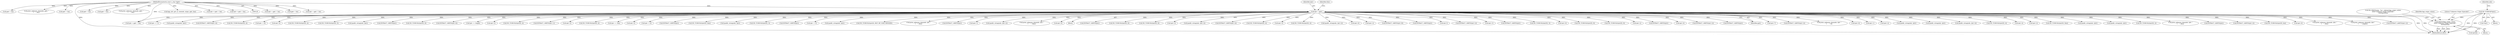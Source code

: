 digraph "0_tcpdump_13d52e9c0e7caf7e6325b0051bc90a49968be67f@array" {
"1000170" [label="(Call,tok2str(bgp_origin_values,\n\t\t\t\t\t\t\"Unknown Origin Typecode\",\n\t\t\t\t\t\ttptr[0]))"];
"1000142" [label="(Call,tptr = pptr)"];
"1000128" [label="(MethodParameterIn,const u_char *pptr)"];
"1000162" [label="(Call,ND_TCHECK(*tptr))"];
"1002554" [label="(Call,ipaddr_string(ndo, tptr))"];
"1001641" [label="(Call,tptr = pptr + len)"];
"1000598" [label="(Call,ipaddr_string(ndo, tptr))"];
"1002169" [label="(Call,ND_TCHECK2(tptr[0], 2))"];
"1000682" [label="(Call,print_unknown_data(ndo, tptr, \"\n\t    \", tlen))"];
"1002866" [label="(Call,EXTRACT_32BITS(tptr))"];
"1002274" [label="(Call,EXTRACT_32BITS(tptr+2))"];
"1000385" [label="(Call,ND_TCHECK2(tptr[0], len))"];
"1000165" [label="(Call,ND_PRINT((ndo, \"%s\", tok2str(bgp_origin_values,\n\t\t\t\t\t\t\"Unknown Origin Typecode\",\n\t\t\t\t\t\ttptr[0]))))"];
"1002326" [label="(Call,tptr+6)"];
"1001633" [label="(Call,print_unknown_data(ndo, tptr, \"\n\t    \", tlen))"];
"1002653" [label="(Call,print_unknown_data(ndo, tptr,\"\n\t      \", length))"];
"1002139" [label="(Call,pptr + len)"];
"1002449" [label="(Call,EXTRACT_24BITS(tptr+2))"];
"1002603" [label="(Call,tptr += 3)"];
"1000567" [label="(Call,ipaddr_string(ndo, tptr))"];
"1002375" [label="(Call,EXTRACT_16BITS(tptr+4))"];
"1000486" [label="(Call,ND_TCHECK2(tptr[0], 4))"];
"1002137" [label="(Call,tptr = pptr + len)"];
"1002405" [label="(Call,tptr +=8)"];
"1000208" [label="(Call,pptr + len)"];
"1000173" [label="(Call,tptr[0])"];
"1002223" [label="(Call,tptr+4)"];
"1002666" [label="(Call,ND_TCHECK2(tptr[0], 4))"];
"1002413" [label="(Call,ND_TCHECK2(tptr[0], 5))"];
"1000162" [label="(Call,ND_TCHECK(*tptr))"];
"1002476" [label="(Call,ipaddr_string(ndo, tptr))"];
"1001665" [label="(Call,EXTRACT_16BITS(tptr))"];
"1000445" [label="(Call,ND_TCHECK2(tptr[0], 8))"];
"1002242" [label="(Call,EXTRACT_16BITS(tptr+6))"];
"1002658" [label="(Call,tptr += length)"];
"1002450" [label="(Call,tptr+2)"];
"1000587" [label="(Call,ND_TCHECK2(tptr[0], 4))"];
"1002599" [label="(Call,EXTRACT_16BITS(tptr+1))"];
"1002387" [label="(Call,tptr+2)"];
"1000321" [label="(Call,ND_TCHECK2(tptr[0], 4))"];
"1001115" [label="(Call,tptr += tlen)"];
"1002261" [label="(Call,tptr+2)"];
"1000542" [label="(Call,tptr +=4)"];
"1002686" [label="(Call,EXTRACT_32BITS(tptr))"];
"1001091" [label="(Call,ND_TCHECK2(tptr[0], tlen))"];
"1002497" [label="(Call,ipaddr_string(ndo, tptr))"];
"1002588" [label="(Call,ND_TCHECK2(tptr[0], 3))"];
"1000167" [label="(Identifier,ndo)"];
"1000461" [label="(Call,EXTRACT_32BITS(tptr))"];
"1002454" [label="(Call,tptr +=5)"];
"1002534" [label="(Call,ipaddr_string(ndo, tptr))"];
"1001658" [label="(Call,ND_TCHECK2(tptr[0], BGP_MP_NLRI_MINSIZE))"];
"1002927" [label="(Call,print_unknown_data(ndo, pptr, \"\n\t    \", len))"];
"1001110" [label="(Call,print_unknown_data(ndo, tptr, \"\n\t    \", tlen))"];
"1000161" [label="(Block,)"];
"1000622" [label="(Call,EXTRACT_16BITS(tptr))"];
"1001711" [label="(Call,pptr + len)"];
"1000170" [label="(Call,tok2str(bgp_origin_values,\n\t\t\t\t\t\t\"Unknown Origin Typecode\",\n\t\t\t\t\t\ttptr[0]))"];
"1002600" [label="(Call,tptr+1)"];
"1002316" [label="(Call,ipaddr_string(ndo, tptr+2))"];
"1000171" [label="(Identifier,bgp_origin_values)"];
"1002570" [label="(Call,print_unknown_data(ndo, tptr, \"\n\t      \", tlen))"];
"1002218" [label="(Call,tptr+4)"];
"1000130" [label="(Block,)"];
"1000493" [label="(Call,EXTRACT_32BITS(tptr))"];
"1002523" [label="(Call,ND_TCHECK2(tptr[0], 8))"];
"1002937" [label="(MethodReturn,RET)"];
"1002465" [label="(Call,ND_TCHECK2(tptr[0], 8))"];
"1002367" [label="(Call,tptr+2)"];
"1002302" [label="(Call,ipaddr_string(ndo, tptr+2))"];
"1002217" [label="(Call,EXTRACT_32BITS(tptr+4))"];
"1001643" [label="(Call,pptr + len)"];
"1000347" [label="(Call,ND_TCHECK2(tptr[0], 4))"];
"1000143" [label="(Identifier,tptr)"];
"1002239" [label="(Call,tptr+2)"];
"1000146" [label="(Identifier,tlen)"];
"1002507" [label="(Call,ND_TCHECK2(tptr[0], 4))"];
"1002237" [label="(Call,ipaddr_string(ndo, tptr+2))"];
"1001187" [label="(Call,pptr + len)"];
"1002343" [label="(Call,tptr+6)"];
"1002304" [label="(Call,tptr+2)"];
"1002264" [label="(Call,EXTRACT_16BITS(tptr+6))"];
"1000142" [label="(Call,tptr = pptr)"];
"1002176" [label="(Call,EXTRACT_16BITS(tptr))"];
"1002908" [label="(Call,print_unknown_data(ndo, pptr, \"\n\t    \", len))"];
"1000163" [label="(Call,*tptr)"];
"1002109" [label="(Call,tptr-3)"];
"1002212" [label="(Call,EXTRACT_16BITS(tptr+2))"];
"1002372" [label="(Call,tptr+3)"];
"1000426" [label="(Call,EXTRACT_32BITS(tptr))"];
"1000615" [label="(Call,ND_TCHECK2(tptr[0], 3))"];
"1002243" [label="(Call,tptr+6)"];
"1002486" [label="(Call,ND_TCHECK2(tptr[0], 8))"];
"1002543" [label="(Call,ND_TCHECK2(tptr[0], 8))"];
"1002318" [label="(Call,tptr+2)"];
"1000406" [label="(Call,EXTRACT_16BITS(tptr))"];
"1000128" [label="(MethodParameterIn,const u_char *pptr)"];
"1000206" [label="(Call,tptr < pptr + len)"];
"1002349" [label="(Call,tptr+6)"];
"1002386" [label="(Call,EXTRACT_16BITS(tptr+2))"];
"1000172" [label="(Literal,\"Unknown Origin Typecode\")"];
"1000357" [label="(Call,EXTRACT_32BITS(tptr))"];
"1000144" [label="(Identifier,pptr)"];
"1000200" [label="(Call,bgp_attr_get_as_size(ndo, atype, pptr, len))"];
"1002333" [label="(Call,tptr+7)"];
"1002260" [label="(Call,EXTRACT_32BITS(tptr+2))"];
"1002396" [label="(Call,print_unknown_data(ndo, tptr, \"\n\t      \", 8))"];
"1002265" [label="(Call,tptr+6)"];
"1002421" [label="(Call,tptr+1)"];
"1002275" [label="(Call,tptr+2)"];
"1000331" [label="(Call,ipaddr_string(ndo, tptr))"];
"1002517" [label="(Call,ipaddr_string(ndo, tptr))"];
"1001185" [label="(Call,tptr < pptr + len)"];
"1002221" [label="(Call,ipaddr_string(ndo, tptr+4))"];
"1001709" [label="(Call,tptr < pptr + len)"];
"1000168" [label="(Block,)"];
"1000557" [label="(Call,ND_TCHECK2(tptr[0], 4))"];
"1002376" [label="(Call,tptr+4)"];
"1002213" [label="(Call,tptr+2)"];
"1000663" [label="(Call,ND_TCHECK2(tptr[0], tlen))"];
"1000170" -> "1000168"  [label="AST: "];
"1000170" -> "1000173"  [label="CFG: "];
"1000171" -> "1000170"  [label="AST: "];
"1000172" -> "1000170"  [label="AST: "];
"1000173" -> "1000170"  [label="AST: "];
"1000165" -> "1000170"  [label="CFG: "];
"1000170" -> "1002937"  [label="DDG: "];
"1000170" -> "1002937"  [label="DDG: "];
"1000170" -> "1002937"  [label="DDG: "];
"1000142" -> "1000170"  [label="DDG: "];
"1000162" -> "1000170"  [label="DDG: "];
"1000142" -> "1000130"  [label="AST: "];
"1000142" -> "1000144"  [label="CFG: "];
"1000143" -> "1000142"  [label="AST: "];
"1000144" -> "1000142"  [label="AST: "];
"1000146" -> "1000142"  [label="CFG: "];
"1000142" -> "1002937"  [label="DDG: "];
"1000142" -> "1002937"  [label="DDG: "];
"1000128" -> "1000142"  [label="DDG: "];
"1000142" -> "1000206"  [label="DDG: "];
"1000142" -> "1000321"  [label="DDG: "];
"1000142" -> "1000331"  [label="DDG: "];
"1000142" -> "1000347"  [label="DDG: "];
"1000142" -> "1000357"  [label="DDG: "];
"1000142" -> "1000385"  [label="DDG: "];
"1000142" -> "1000406"  [label="DDG: "];
"1000142" -> "1000426"  [label="DDG: "];
"1000142" -> "1000445"  [label="DDG: "];
"1000142" -> "1000461"  [label="DDG: "];
"1000142" -> "1000486"  [label="DDG: "];
"1000142" -> "1000493"  [label="DDG: "];
"1000142" -> "1000542"  [label="DDG: "];
"1000142" -> "1000557"  [label="DDG: "];
"1000142" -> "1000567"  [label="DDG: "];
"1000142" -> "1000587"  [label="DDG: "];
"1000142" -> "1000598"  [label="DDG: "];
"1000142" -> "1000615"  [label="DDG: "];
"1000142" -> "1000622"  [label="DDG: "];
"1000142" -> "1000663"  [label="DDG: "];
"1000142" -> "1000682"  [label="DDG: "];
"1000142" -> "1001091"  [label="DDG: "];
"1000142" -> "1001110"  [label="DDG: "];
"1000142" -> "1001115"  [label="DDG: "];
"1000142" -> "1001633"  [label="DDG: "];
"1000142" -> "1001658"  [label="DDG: "];
"1000142" -> "1001665"  [label="DDG: "];
"1000142" -> "1002109"  [label="DDG: "];
"1000142" -> "1002169"  [label="DDG: "];
"1000142" -> "1002176"  [label="DDG: "];
"1000142" -> "1002212"  [label="DDG: "];
"1000142" -> "1002213"  [label="DDG: "];
"1000142" -> "1002217"  [label="DDG: "];
"1000142" -> "1002218"  [label="DDG: "];
"1000142" -> "1002221"  [label="DDG: "];
"1000142" -> "1002223"  [label="DDG: "];
"1000142" -> "1002237"  [label="DDG: "];
"1000142" -> "1002239"  [label="DDG: "];
"1000142" -> "1002242"  [label="DDG: "];
"1000142" -> "1002243"  [label="DDG: "];
"1000142" -> "1002260"  [label="DDG: "];
"1000142" -> "1002261"  [label="DDG: "];
"1000142" -> "1002264"  [label="DDG: "];
"1000142" -> "1002265"  [label="DDG: "];
"1000142" -> "1002274"  [label="DDG: "];
"1000142" -> "1002275"  [label="DDG: "];
"1000142" -> "1002302"  [label="DDG: "];
"1000142" -> "1002304"  [label="DDG: "];
"1000142" -> "1002316"  [label="DDG: "];
"1000142" -> "1002318"  [label="DDG: "];
"1000142" -> "1002326"  [label="DDG: "];
"1000142" -> "1002333"  [label="DDG: "];
"1000142" -> "1002343"  [label="DDG: "];
"1000142" -> "1002349"  [label="DDG: "];
"1000142" -> "1002367"  [label="DDG: "];
"1000142" -> "1002372"  [label="DDG: "];
"1000142" -> "1002375"  [label="DDG: "];
"1000142" -> "1002376"  [label="DDG: "];
"1000142" -> "1002386"  [label="DDG: "];
"1000142" -> "1002387"  [label="DDG: "];
"1000142" -> "1002396"  [label="DDG: "];
"1000142" -> "1002405"  [label="DDG: "];
"1000142" -> "1002413"  [label="DDG: "];
"1000142" -> "1002421"  [label="DDG: "];
"1000142" -> "1002449"  [label="DDG: "];
"1000142" -> "1002450"  [label="DDG: "];
"1000142" -> "1002454"  [label="DDG: "];
"1000142" -> "1002465"  [label="DDG: "];
"1000142" -> "1002476"  [label="DDG: "];
"1000142" -> "1002486"  [label="DDG: "];
"1000142" -> "1002497"  [label="DDG: "];
"1000142" -> "1002507"  [label="DDG: "];
"1000142" -> "1002517"  [label="DDG: "];
"1000142" -> "1002523"  [label="DDG: "];
"1000142" -> "1002534"  [label="DDG: "];
"1000142" -> "1002543"  [label="DDG: "];
"1000142" -> "1002554"  [label="DDG: "];
"1000142" -> "1002570"  [label="DDG: "];
"1000142" -> "1002588"  [label="DDG: "];
"1000142" -> "1002599"  [label="DDG: "];
"1000142" -> "1002600"  [label="DDG: "];
"1000142" -> "1002603"  [label="DDG: "];
"1000142" -> "1002653"  [label="DDG: "];
"1000142" -> "1002658"  [label="DDG: "];
"1000142" -> "1002666"  [label="DDG: "];
"1000142" -> "1002686"  [label="DDG: "];
"1000142" -> "1002866"  [label="DDG: "];
"1000128" -> "1000125"  [label="AST: "];
"1000128" -> "1002937"  [label="DDG: "];
"1000128" -> "1000200"  [label="DDG: "];
"1000128" -> "1000206"  [label="DDG: "];
"1000128" -> "1000208"  [label="DDG: "];
"1000128" -> "1001185"  [label="DDG: "];
"1000128" -> "1001187"  [label="DDG: "];
"1000128" -> "1001641"  [label="DDG: "];
"1000128" -> "1001643"  [label="DDG: "];
"1000128" -> "1001709"  [label="DDG: "];
"1000128" -> "1001711"  [label="DDG: "];
"1000128" -> "1002137"  [label="DDG: "];
"1000128" -> "1002139"  [label="DDG: "];
"1000128" -> "1002908"  [label="DDG: "];
"1000128" -> "1002927"  [label="DDG: "];
"1000162" -> "1000161"  [label="AST: "];
"1000162" -> "1000163"  [label="CFG: "];
"1000163" -> "1000162"  [label="AST: "];
"1000167" -> "1000162"  [label="CFG: "];
"1000162" -> "1002937"  [label="DDG: "];
"1000162" -> "1002937"  [label="DDG: "];
}
